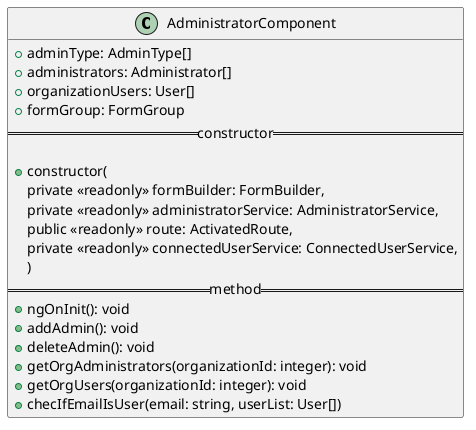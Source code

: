@startuml AdministratorComponent Diagram
class AdministratorComponent {
  + adminType: AdminType[]
  + administrators: Administrator[]
  + organizationUsers: User[]
  + formGroup: FormGroup
  == constructor ==

  + constructor(
    private <<readonly>> formBuilder: FormBuilder,
    private <<readonly>> administratorService: AdministratorService,
    public <<readonly>> route: ActivatedRoute,
    private <<readonly>> connectedUserService: ConnectedUserService,
  )
  == method ==
  + ngOnInit(): void
  + addAdmin(): void
  + deleteAdmin(): void
  + getOrgAdministrators(organizationId: integer): void
  + getOrgUsers(organizationId: integer): void
  + checIfEmailIsUser(email: string, userList: User[])
}
@enduml
